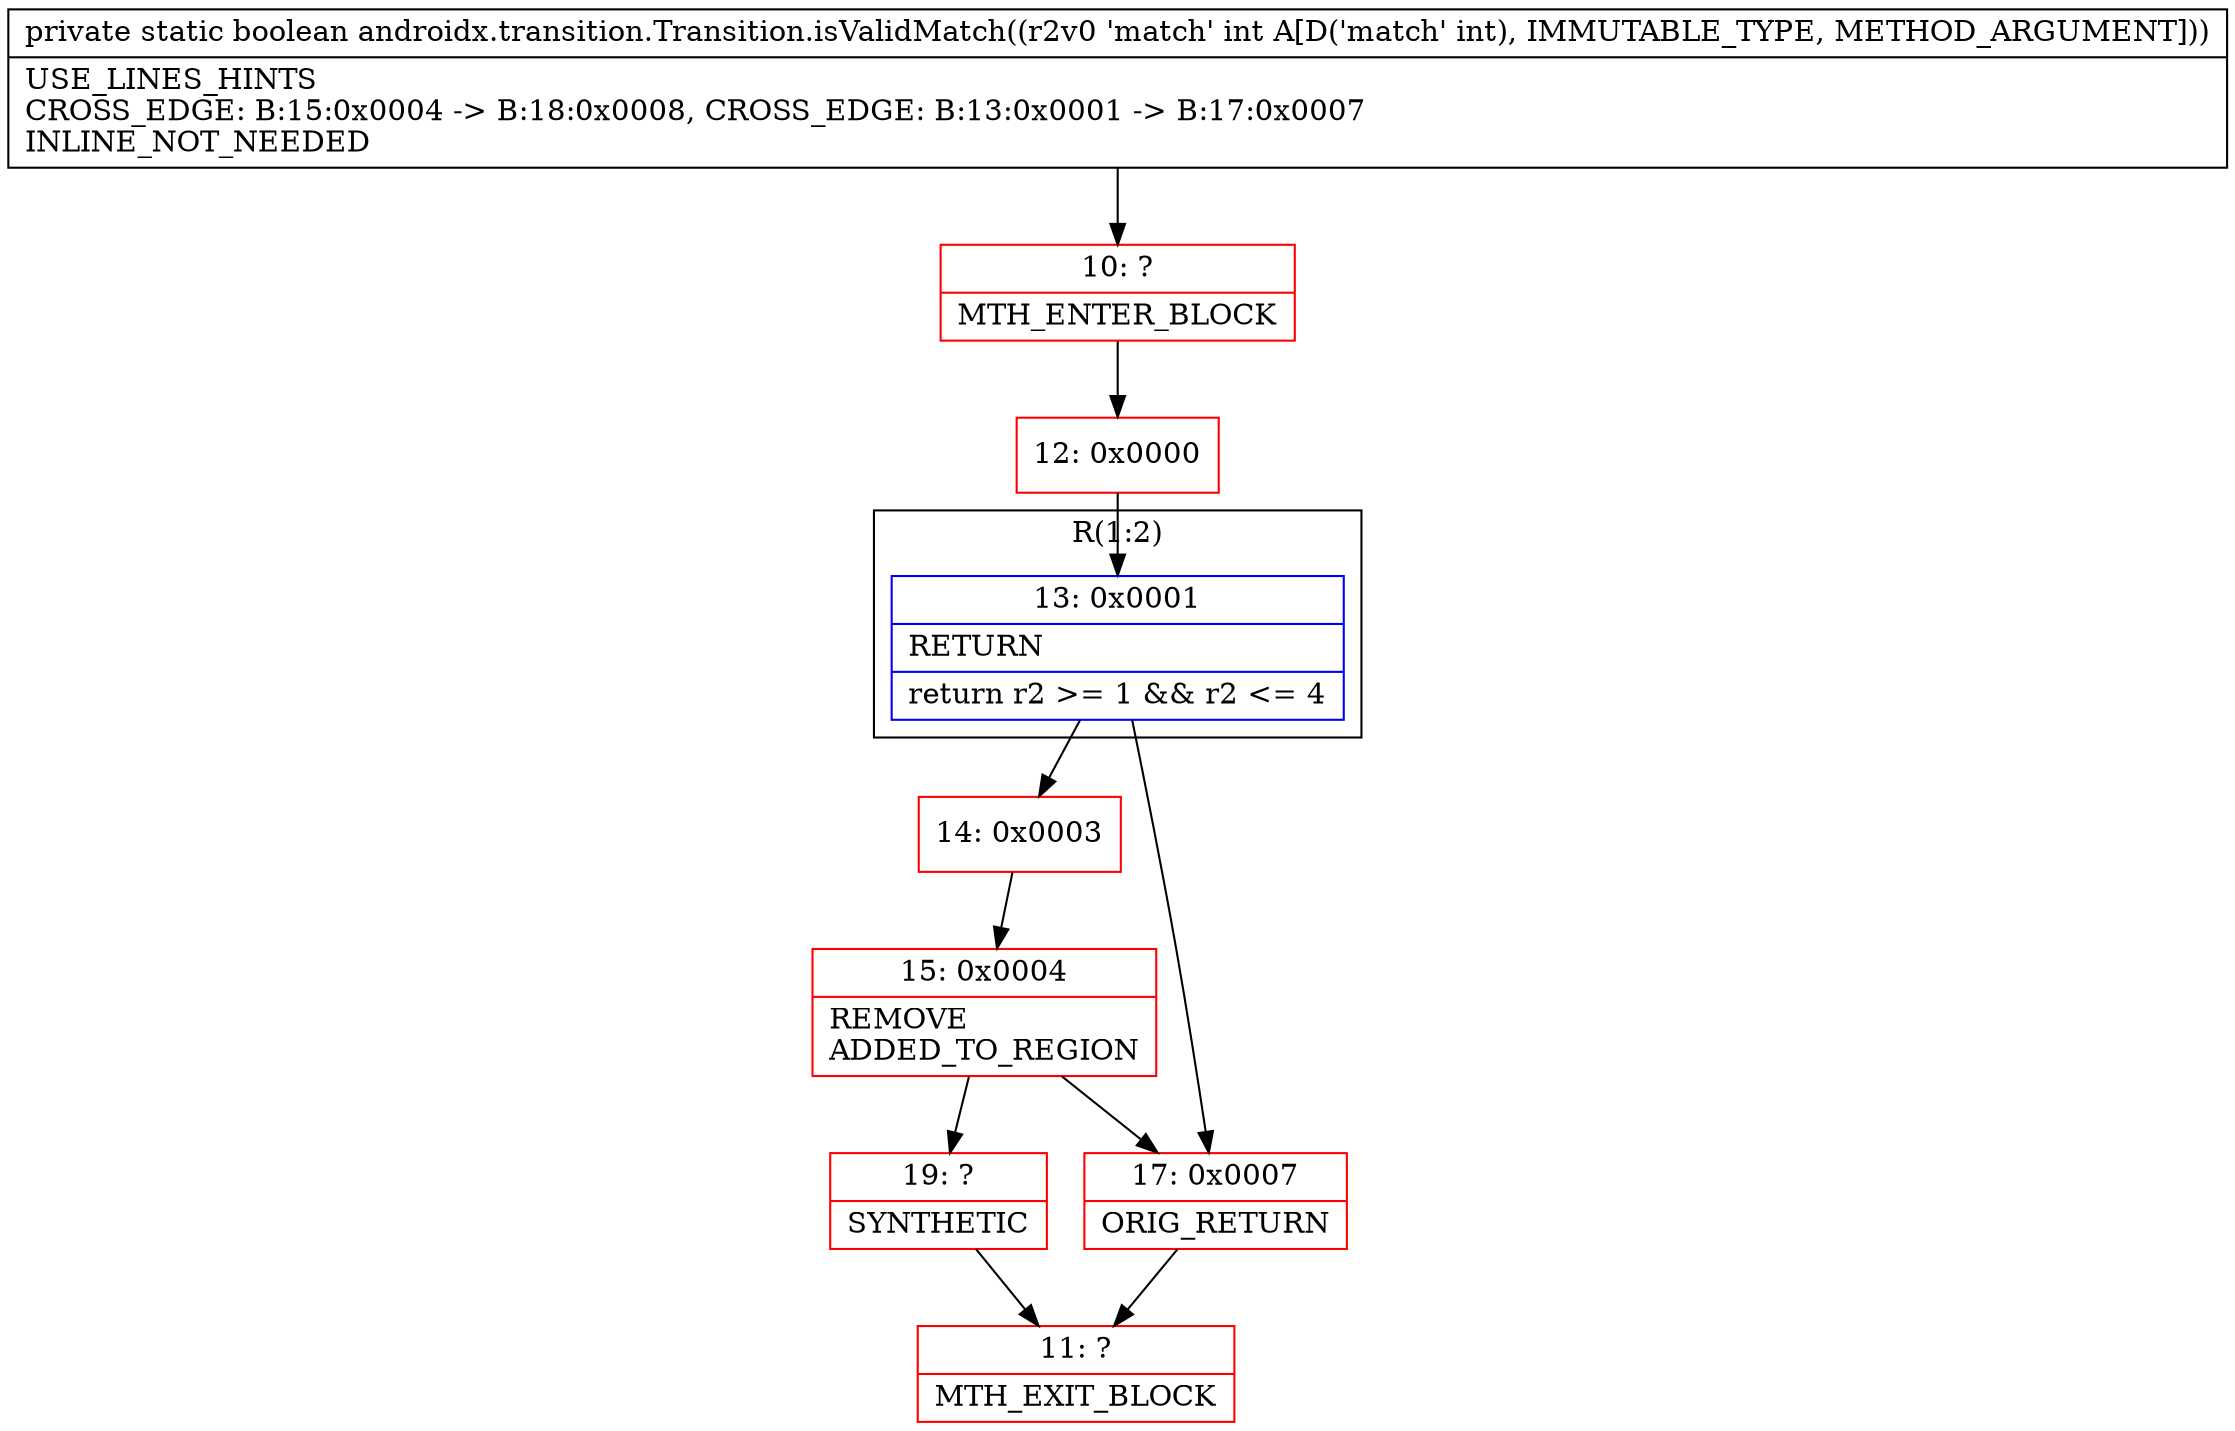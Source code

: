 digraph "CFG forandroidx.transition.Transition.isValidMatch(I)Z" {
subgraph cluster_Region_2137774381 {
label = "R(1:2)";
node [shape=record,color=blue];
Node_13 [shape=record,label="{13\:\ 0x0001|RETURN\l|return r2 \>= 1 && r2 \<= 4\l}"];
}
Node_10 [shape=record,color=red,label="{10\:\ ?|MTH_ENTER_BLOCK\l}"];
Node_12 [shape=record,color=red,label="{12\:\ 0x0000}"];
Node_14 [shape=record,color=red,label="{14\:\ 0x0003}"];
Node_15 [shape=record,color=red,label="{15\:\ 0x0004|REMOVE\lADDED_TO_REGION\l}"];
Node_19 [shape=record,color=red,label="{19\:\ ?|SYNTHETIC\l}"];
Node_11 [shape=record,color=red,label="{11\:\ ?|MTH_EXIT_BLOCK\l}"];
Node_17 [shape=record,color=red,label="{17\:\ 0x0007|ORIG_RETURN\l}"];
MethodNode[shape=record,label="{private static boolean androidx.transition.Transition.isValidMatch((r2v0 'match' int A[D('match' int), IMMUTABLE_TYPE, METHOD_ARGUMENT]))  | USE_LINES_HINTS\lCROSS_EDGE: B:15:0x0004 \-\> B:18:0x0008, CROSS_EDGE: B:13:0x0001 \-\> B:17:0x0007\lINLINE_NOT_NEEDED\l}"];
MethodNode -> Node_10;Node_13 -> Node_14;
Node_13 -> Node_17;
Node_10 -> Node_12;
Node_12 -> Node_13;
Node_14 -> Node_15;
Node_15 -> Node_17;
Node_15 -> Node_19;
Node_19 -> Node_11;
Node_17 -> Node_11;
}

